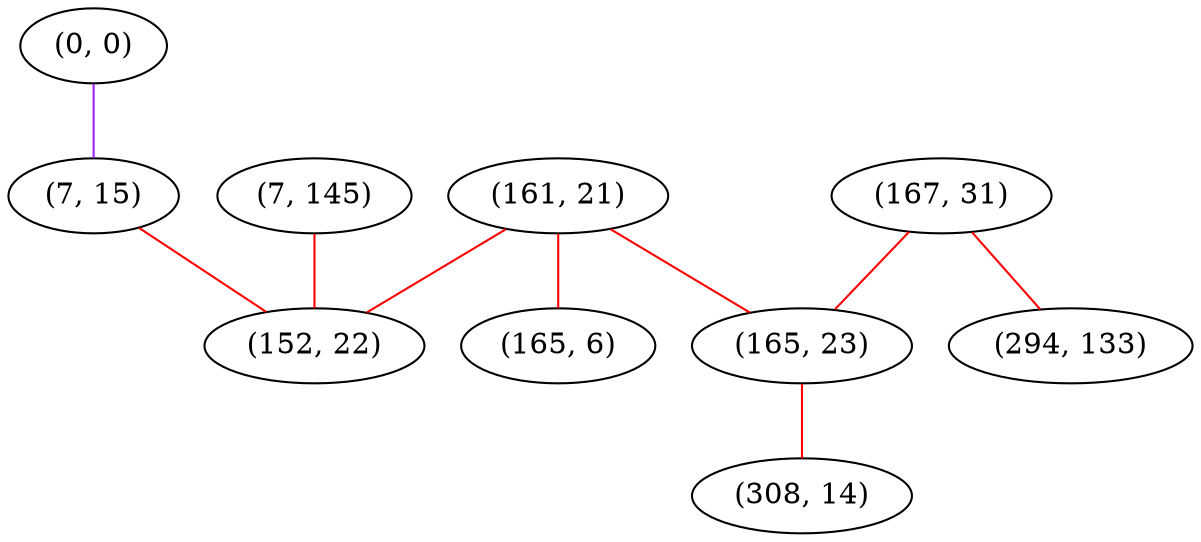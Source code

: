 graph "" {
"(161, 21)";
"(0, 0)";
"(7, 15)";
"(165, 6)";
"(167, 31)";
"(7, 145)";
"(152, 22)";
"(165, 23)";
"(308, 14)";
"(294, 133)";
"(161, 21)" -- "(165, 6)"  [color=red, key=0, weight=1];
"(161, 21)" -- "(152, 22)"  [color=red, key=0, weight=1];
"(161, 21)" -- "(165, 23)"  [color=red, key=0, weight=1];
"(0, 0)" -- "(7, 15)"  [color=purple, key=0, weight=4];
"(7, 15)" -- "(152, 22)"  [color=red, key=0, weight=1];
"(167, 31)" -- "(165, 23)"  [color=red, key=0, weight=1];
"(167, 31)" -- "(294, 133)"  [color=red, key=0, weight=1];
"(7, 145)" -- "(152, 22)"  [color=red, key=0, weight=1];
"(165, 23)" -- "(308, 14)"  [color=red, key=0, weight=1];
}

